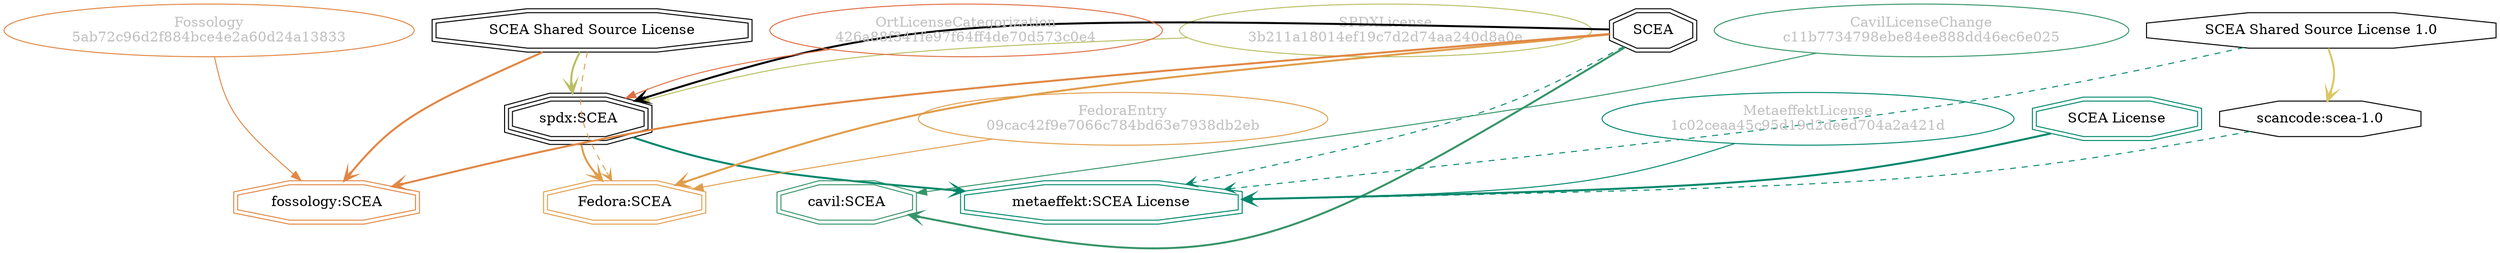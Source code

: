 strict digraph {
    node [shape=box];
    graph [splines=curved];
    3802 [label="SPDXLicense\n3b211a18014ef19c7d2d74aa240d8a0e"
         ,fontcolor=gray
         ,color="#b8bf62"
         ,fillcolor="beige;1"
         ,shape=ellipse];
    3803 [label="spdx:SCEA"
         ,shape=tripleoctagon];
    3804 [label=SCEA
         ,shape=doubleoctagon];
    3805 [label="SCEA Shared Source License"
         ,shape=doubleoctagon];
    8351 [label="FedoraEntry\n09cac42f9e7066c784bd63e7938db2eb"
         ,fontcolor=gray
         ,color="#e09d4b"
         ,fillcolor="beige;1"
         ,shape=ellipse];
    8352 [label="Fedora:SCEA"
         ,color="#e09d4b"
         ,shape=doubleoctagon];
    23178 [label="scancode:scea-1.0"
          ,shape=octagon];
    23180 [label="SCEA Shared Source License 1.0"
          ,shape=octagon];
    27491 [label="Fossology\n5ab72c96d2f884bce4e2a60d24a13833"
          ,fontcolor=gray
          ,color="#e18745"
          ,fillcolor="beige;1"
          ,shape=ellipse];
    27492 [label="fossology:SCEA"
          ,color="#e18745"
          ,shape=doubleoctagon];
    35190 [label="OrtLicenseCategorization\n426a88f341fe97f64ff4de70d573c0e4"
          ,fontcolor=gray
          ,color="#e06f45"
          ,fillcolor="beige;1"
          ,shape=ellipse];
    37460 [label="CavilLicenseChange\nc11b7734798ebe84ee888dd46ec6e025"
          ,fontcolor=gray
          ,color="#379469"
          ,fillcolor="beige;1"
          ,shape=ellipse];
    37461 [label="cavil:SCEA"
          ,color="#379469"
          ,shape=doubleoctagon];
    48700 [label="MetaeffektLicense\n1c02ceaa45c95d19d2deed704a2a421d"
          ,fontcolor=gray
          ,color="#00876c"
          ,fillcolor="beige;1"
          ,shape=ellipse];
    48701 [label="metaeffekt:SCEA License"
          ,color="#00876c"
          ,shape=doubleoctagon];
    48702 [label="SCEA License"
          ,color="#00876c"
          ,shape=doubleoctagon];
    3802 -> 3803 [weight=0.5
                 ,color="#b8bf62"];
    3803 -> 8352 [style=bold
                 ,arrowhead=vee
                 ,weight=0.7
                 ,color="#e09d4b"];
    3803 -> 48701 [style=bold
                  ,arrowhead=vee
                  ,weight=0.7
                  ,color="#00876c"];
    3804 -> 3803 [style=bold
                 ,arrowhead=vee
                 ,weight=0.7];
    3804 -> 8352 [style=bold
                 ,arrowhead=vee
                 ,weight=0.7
                 ,color="#e09d4b"];
    3804 -> 8352 [style=bold
                 ,arrowhead=vee
                 ,weight=0.7
                 ,color="#e09d4b"];
    3804 -> 27492 [style=bold
                  ,arrowhead=vee
                  ,weight=0.7
                  ,color="#e18745"];
    3804 -> 37461 [style=bold
                  ,arrowhead=vee
                  ,weight=0.7
                  ,color="#379469"];
    3804 -> 37461 [style=bold
                  ,arrowhead=vee
                  ,weight=0.7
                  ,color="#379469"];
    3804 -> 48701 [style=dashed
                  ,arrowhead=vee
                  ,weight=0.5
                  ,color="#00876c"];
    3805 -> 3803 [style=bold
                 ,arrowhead=vee
                 ,weight=0.7
                 ,color="#b8bf62"];
    3805 -> 8352 [style=dashed
                 ,arrowhead=vee
                 ,weight=0.5
                 ,color="#e09d4b"];
    3805 -> 27492 [style=bold
                  ,arrowhead=vee
                  ,weight=0.7
                  ,color="#e18745"];
    8351 -> 8352 [weight=0.5
                 ,color="#e09d4b"];
    23178 -> 48701 [style=dashed
                   ,arrowhead=vee
                   ,weight=0.5
                   ,color="#00876c"];
    23180 -> 23178 [style=bold
                   ,arrowhead=vee
                   ,weight=0.7
                   ,color="#dac767"];
    23180 -> 48701 [style=dashed
                   ,arrowhead=vee
                   ,weight=0.5
                   ,color="#00876c"];
    27491 -> 27492 [weight=0.5
                   ,color="#e18745"];
    35190 -> 3803 [weight=0.5
                  ,color="#e06f45"];
    37460 -> 37461 [weight=0.5
                   ,color="#379469"];
    48700 -> 48701 [weight=0.5
                   ,color="#00876c"];
    48702 -> 48701 [style=bold
                   ,arrowhead=vee
                   ,weight=0.7
                   ,color="#00876c"];
    48702 -> 48701 [style=bold
                   ,arrowhead=vee
                   ,weight=0.7
                   ,color="#00876c"];
}
